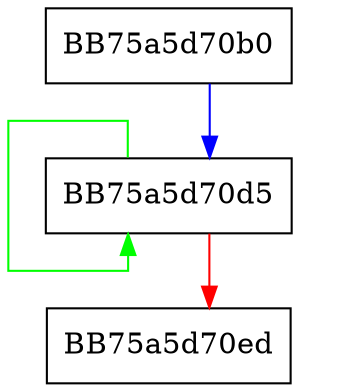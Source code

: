 digraph SSE_pmuludq {
  node [shape="box"];
  graph [splines=ortho];
  BB75a5d70b0 -> BB75a5d70d5 [color="blue"];
  BB75a5d70d5 -> BB75a5d70d5 [color="green"];
  BB75a5d70d5 -> BB75a5d70ed [color="red"];
}